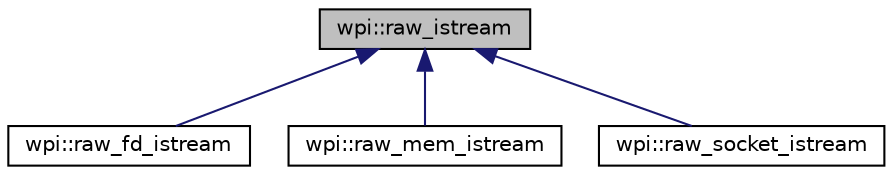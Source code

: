 digraph "wpi::raw_istream"
{
  edge [fontname="Helvetica",fontsize="10",labelfontname="Helvetica",labelfontsize="10"];
  node [fontname="Helvetica",fontsize="10",shape=record];
  Node1 [label="wpi::raw_istream",height=0.2,width=0.4,color="black", fillcolor="grey75", style="filled", fontcolor="black"];
  Node1 -> Node2 [dir="back",color="midnightblue",fontsize="10",style="solid",fontname="Helvetica"];
  Node2 [label="wpi::raw_fd_istream",height=0.2,width=0.4,color="black", fillcolor="white", style="filled",URL="$classwpi_1_1raw__fd__istream.html"];
  Node1 -> Node3 [dir="back",color="midnightblue",fontsize="10",style="solid",fontname="Helvetica"];
  Node3 [label="wpi::raw_mem_istream",height=0.2,width=0.4,color="black", fillcolor="white", style="filled",URL="$classwpi_1_1raw__mem__istream.html"];
  Node1 -> Node4 [dir="back",color="midnightblue",fontsize="10",style="solid",fontname="Helvetica"];
  Node4 [label="wpi::raw_socket_istream",height=0.2,width=0.4,color="black", fillcolor="white", style="filled",URL="$classwpi_1_1raw__socket__istream.html"];
}
